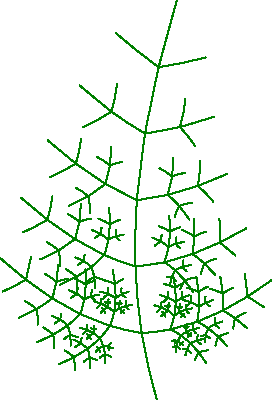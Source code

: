 size(200);

path ltrans(path p,int d)
{
  path a=rotate(65)*scale(0.4)*p;
  return shift(point(p,(1/d)*length(p))-point(a,0))*a;
}
path rtrans(path p, int d)
{
  path a=reflect(point(p,0),point(p,length(p)))*rotate(65)*scale(0.35)*p;
  return shift(point(p,(1/d)*length(p))-point(a,0))*a;
}

void drawtree(int depth, path branch)
{
  if(depth == 0) return;
  real breakp=(1/depth)*length(branch);
  draw(subpath(branch,0,breakp),deepgreen);
  drawtree(depth-1,subpath(branch,breakp,length(branch)));
  drawtree(depth-1,ltrans(branch,depth));
  drawtree(depth-1,rtrans(branch,depth));
  return;
}

path start=(0,0)..controls (-1/10,1/3) and (-1/20,2/3)..(1/20,1);
drawtree(6,start);

